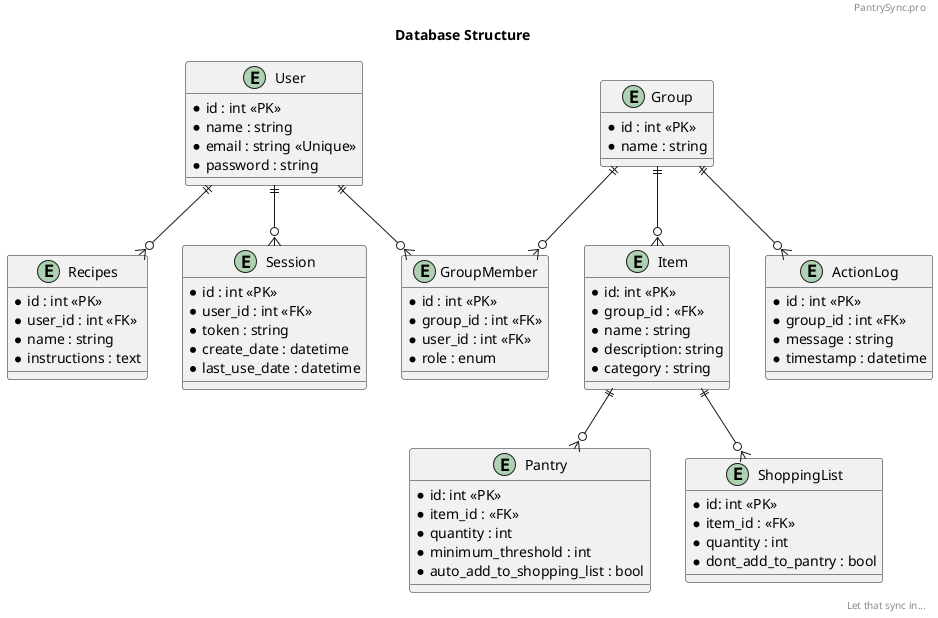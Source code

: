 @startuml Pantry Manager Classes

header PantrySync.pro
right footer Let that sync in...
title Database Structure

    entity User {
        *id : int <<PK>>
        *name : string
        *email : string <<Unique>>
        *password : string
    }

    entity Group {
        *id : int <<PK>>
        *name : string
    }

    entity GroupMember {
        *id : int <<PK>>
        *group_id : int <<FK>>
        *user_id : int <<FK>>
        ' Role can be expanded to something dynamic rather than an enum
        *role : enum
    }

    entity Item {
        *id: int <<PK>>
        *group_id : <<FK>>
        *name : string
        *description: string
        ' Category could be an enum
        *category : string
    }

    entity Pantry {
        *id: int <<PK>>
        *item_id : <<FK>>
        *quantity : int
        *minimum_threshold : int
        *auto_add_to_shopping_list : bool
    }

    entity ShoppingList {
        *id: int <<PK>>
        *item_id : <<FK>>
        *quantity : int
		*dont_add_to_pantry : bool
    }

    entity Recipes {
        *id : int <<PK>>
        *user_id : int <<FK>>
        *name : string
        /' Including ingredients here for the purpose of identifying possible recipes for given ingredients would
           require a more advanced structure.
        '/
        *instructions : text
    }
    
    entity ActionLog {
        ' Is this an audit log?
        *id : int <<PK>>
        *group_id : int <<FK>>
        *message : string
        *timestamp : datetime
    }

    entity Session {
        *id : int <<PK>>
        *user_id : int <<FK>>
        *token : string
        *create_date : datetime
        *last_use_date : datetime
    }

    User  ||--o{ GroupMember
    User  ||--o{ Recipes
    User  ||--o{ Session
    Group ||--o{ ActionLog
    Group ||--o{ GroupMember
    Group ||--o{ Item
    Item  ||--o{ Pantry
    Item  ||--o{ ShoppingList

@enduml
